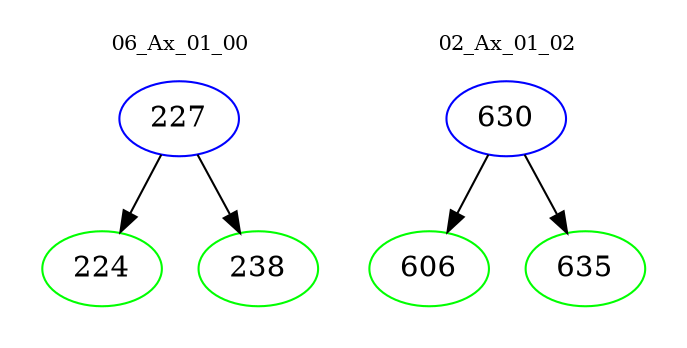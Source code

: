 digraph{
subgraph cluster_0 {
color = white
label = "06_Ax_01_00";
fontsize=10;
T0_227 [label="227", color="blue"]
T0_227 -> T0_224 [color="black"]
T0_224 [label="224", color="green"]
T0_227 -> T0_238 [color="black"]
T0_238 [label="238", color="green"]
}
subgraph cluster_1 {
color = white
label = "02_Ax_01_02";
fontsize=10;
T1_630 [label="630", color="blue"]
T1_630 -> T1_606 [color="black"]
T1_606 [label="606", color="green"]
T1_630 -> T1_635 [color="black"]
T1_635 [label="635", color="green"]
}
}
